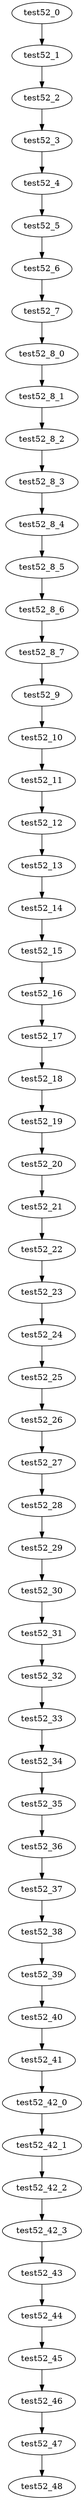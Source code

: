 digraph G {
test52_0->test52_1;
test52_1->test52_2;
test52_2->test52_3;
test52_3->test52_4;
test52_4->test52_5;
test52_5->test52_6;
test52_6->test52_7;
test52_7->test52_8_0;
test52_8_0->test52_8_1;
test52_8_1->test52_8_2;
test52_8_2->test52_8_3;
test52_8_3->test52_8_4;
test52_8_4->test52_8_5;
test52_8_5->test52_8_6;
test52_8_6->test52_8_7;
test52_8_7->test52_9;
test52_9->test52_10;
test52_10->test52_11;
test52_11->test52_12;
test52_12->test52_13;
test52_13->test52_14;
test52_14->test52_15;
test52_15->test52_16;
test52_16->test52_17;
test52_17->test52_18;
test52_18->test52_19;
test52_19->test52_20;
test52_20->test52_21;
test52_21->test52_22;
test52_22->test52_23;
test52_23->test52_24;
test52_24->test52_25;
test52_25->test52_26;
test52_26->test52_27;
test52_27->test52_28;
test52_28->test52_29;
test52_29->test52_30;
test52_30->test52_31;
test52_31->test52_32;
test52_32->test52_33;
test52_33->test52_34;
test52_34->test52_35;
test52_35->test52_36;
test52_36->test52_37;
test52_37->test52_38;
test52_38->test52_39;
test52_39->test52_40;
test52_40->test52_41;
test52_41->test52_42_0;
test52_42_0->test52_42_1;
test52_42_1->test52_42_2;
test52_42_2->test52_42_3;
test52_42_3->test52_43;
test52_43->test52_44;
test52_44->test52_45;
test52_45->test52_46;
test52_46->test52_47;
test52_47->test52_48;

}

